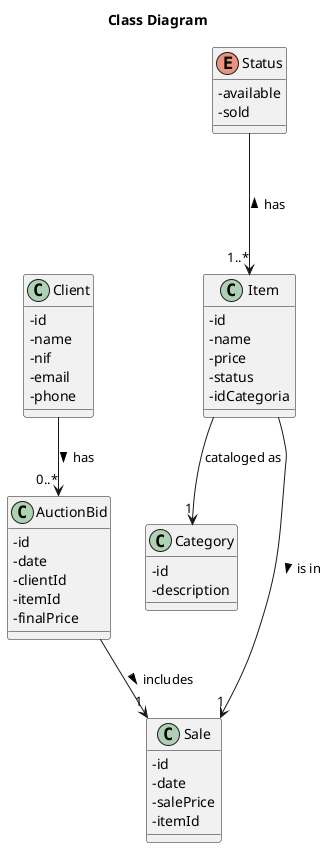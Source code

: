 @startuml
'skinparam monochrome true
skinparam packageStyle rectangle
skinparam shadowing false
skinparam linetype polyline
skinparam linetype orto

skinparam classAttributeIconSize 0

'left to right direction

title Class Diagram

class Item {
    - id
    - name
    - price
    - status
    - idCategoria
}

class Category {
    - id
    - description
}

enum Status {
    - available
    - sold
}

class Sale {
    - id
    - date
    - salePrice
    - itemId
}

class AuctionBid {
    - id
    - date
    - clientId
    - itemId
    - finalPrice
}

class Client {
    - id
    - name
    - nif
    - email
    - phone
}

Item --> "1" Category : cataloged as
Item ---> "1" Sale: is in >
Status ---> "1..*" Item : has <
Client --> "0..*" AuctionBid : has >
AuctionBid --> "1" Sale: includes >

@enduml